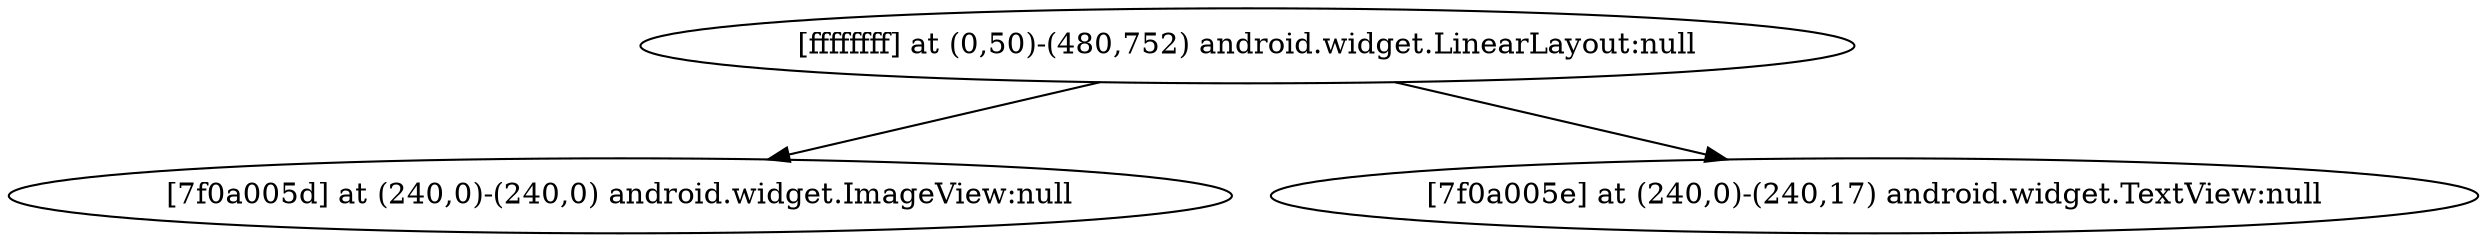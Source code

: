 strict digraph G {
  1 [ label="[ffffffff] at (0,50)-(480,752) android.widget.LinearLayout:null" ];
  2 [ label="[7f0a005d] at (240,0)-(240,0) android.widget.ImageView:null" ];
  3 [ label="[7f0a005e] at (240,0)-(240,17) android.widget.TextView:null" ];
  1 -> 2;
  1 -> 3;
}
